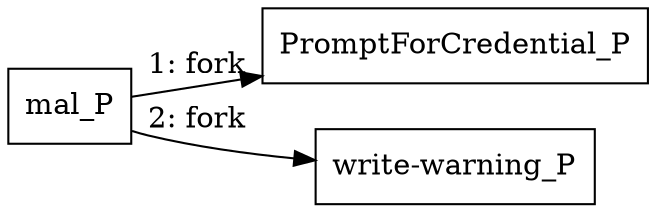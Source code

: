 digraph "T1056.002" {
rankdir="LR"
size="9"
fixedsize="false"
splines="true"
nodesep=0.3
ranksep=0
fontsize=10
overlap="scalexy"
engine= "neato"
	"mal_P" [node_type=Process shape=box]
	"PromptForCredential_P" [node_type=Process shape=box]
	"write-warning_P" [node_type=Process shape=box]
	"mal_P" -> "PromptForCredential_P" [label="1: fork"]
	"mal_P" -> "write-warning_P" [label="2: fork"]
}
